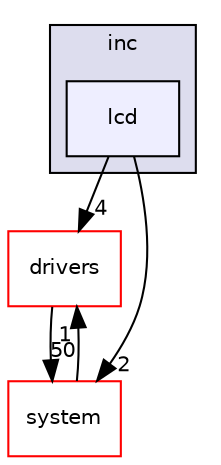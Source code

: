 digraph "lcd" {
  compound=true
  node [ fontsize="10", fontname="Helvetica"];
  edge [ labelfontsize="10", labelfontname="Helvetica"];
  subgraph clusterdir_832ddefc25d1a6348a251c0f59784421 {
    graph [ bgcolor="#ddddee", pencolor="black", label="inc" fontname="Helvetica", fontsize="10", URL="dir_832ddefc25d1a6348a251c0f59784421.html"]
  dir_35ea0e952006a0899ad7893f8076698e [shape=box, label="lcd", style="filled", fillcolor="#eeeeff", pencolor="black", URL="dir_35ea0e952006a0899ad7893f8076698e.html"];
  }
  dir_08ce54ab20ebf3a819d624811685620e [shape=box label="drivers" fillcolor="white" style="filled" color="red" URL="dir_08ce54ab20ebf3a819d624811685620e.html"];
  dir_911aa23d539fd7870138add75e49b79e [shape=box label="system" fillcolor="white" style="filled" color="red" URL="dir_911aa23d539fd7870138add75e49b79e.html"];
  dir_08ce54ab20ebf3a819d624811685620e->dir_911aa23d539fd7870138add75e49b79e [headlabel="50", labeldistance=1.5 headhref="dir_000006_000003.html"];
  dir_35ea0e952006a0899ad7893f8076698e->dir_08ce54ab20ebf3a819d624811685620e [headlabel="4", labeldistance=1.5 headhref="dir_000108_000006.html"];
  dir_35ea0e952006a0899ad7893f8076698e->dir_911aa23d539fd7870138add75e49b79e [headlabel="2", labeldistance=1.5 headhref="dir_000108_000003.html"];
  dir_911aa23d539fd7870138add75e49b79e->dir_08ce54ab20ebf3a819d624811685620e [headlabel="1", labeldistance=1.5 headhref="dir_000003_000006.html"];
}

